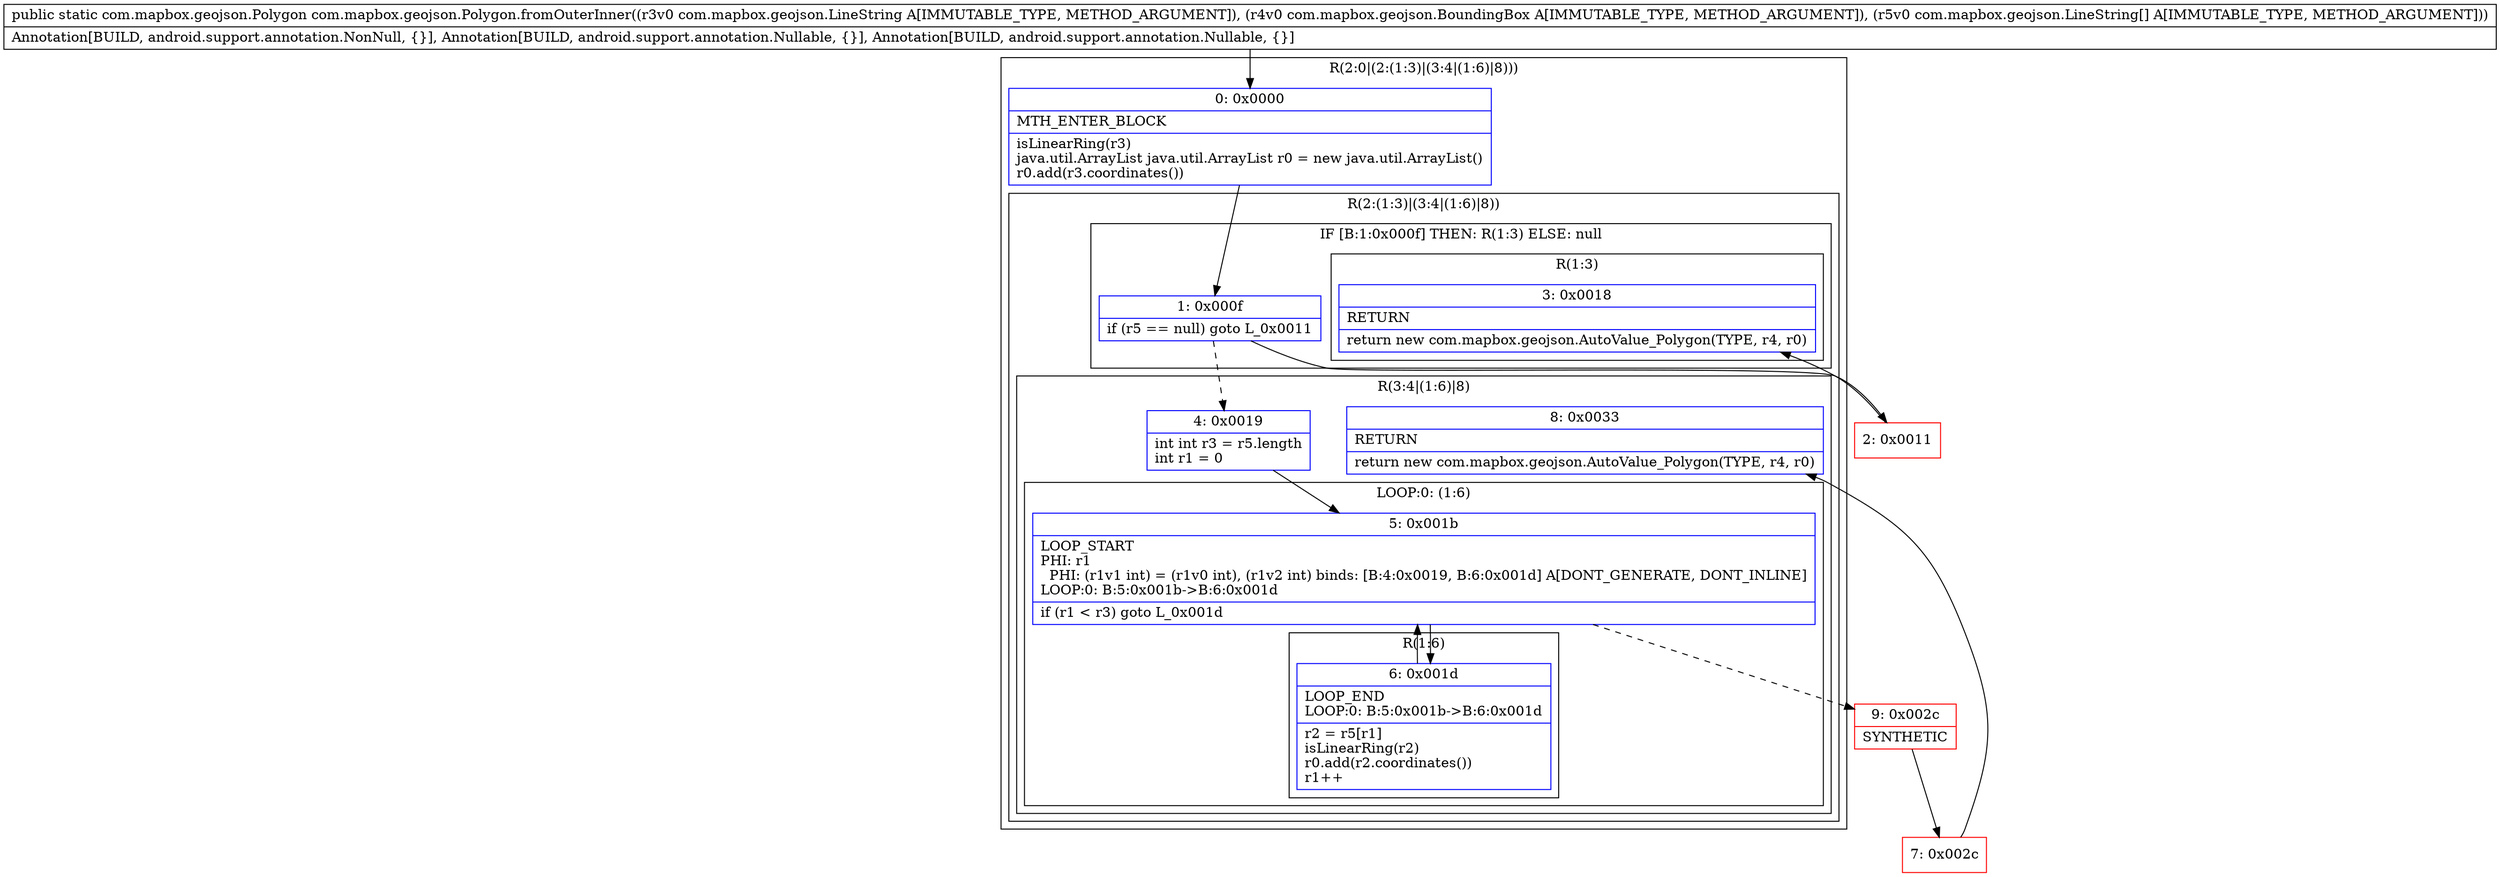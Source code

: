 digraph "CFG forcom.mapbox.geojson.Polygon.fromOuterInner(Lcom\/mapbox\/geojson\/LineString;Lcom\/mapbox\/geojson\/BoundingBox;[Lcom\/mapbox\/geojson\/LineString;)Lcom\/mapbox\/geojson\/Polygon;" {
subgraph cluster_Region_1179969945 {
label = "R(2:0|(2:(1:3)|(3:4|(1:6)|8)))";
node [shape=record,color=blue];
Node_0 [shape=record,label="{0\:\ 0x0000|MTH_ENTER_BLOCK\l|isLinearRing(r3)\ljava.util.ArrayList java.util.ArrayList r0 = new java.util.ArrayList()\lr0.add(r3.coordinates())\l}"];
subgraph cluster_Region_1522872970 {
label = "R(2:(1:3)|(3:4|(1:6)|8))";
node [shape=record,color=blue];
subgraph cluster_IfRegion_1185772626 {
label = "IF [B:1:0x000f] THEN: R(1:3) ELSE: null";
node [shape=record,color=blue];
Node_1 [shape=record,label="{1\:\ 0x000f|if (r5 == null) goto L_0x0011\l}"];
subgraph cluster_Region_821881564 {
label = "R(1:3)";
node [shape=record,color=blue];
Node_3 [shape=record,label="{3\:\ 0x0018|RETURN\l|return new com.mapbox.geojson.AutoValue_Polygon(TYPE, r4, r0)\l}"];
}
}
subgraph cluster_Region_1724450594 {
label = "R(3:4|(1:6)|8)";
node [shape=record,color=blue];
Node_4 [shape=record,label="{4\:\ 0x0019|int int r3 = r5.length\lint r1 = 0\l}"];
subgraph cluster_LoopRegion_617727735 {
label = "LOOP:0: (1:6)";
node [shape=record,color=blue];
Node_5 [shape=record,label="{5\:\ 0x001b|LOOP_START\lPHI: r1 \l  PHI: (r1v1 int) = (r1v0 int), (r1v2 int) binds: [B:4:0x0019, B:6:0x001d] A[DONT_GENERATE, DONT_INLINE]\lLOOP:0: B:5:0x001b\-\>B:6:0x001d\l|if (r1 \< r3) goto L_0x001d\l}"];
subgraph cluster_Region_1927465870 {
label = "R(1:6)";
node [shape=record,color=blue];
Node_6 [shape=record,label="{6\:\ 0x001d|LOOP_END\lLOOP:0: B:5:0x001b\-\>B:6:0x001d\l|r2 = r5[r1]\lisLinearRing(r2)\lr0.add(r2.coordinates())\lr1++\l}"];
}
}
Node_8 [shape=record,label="{8\:\ 0x0033|RETURN\l|return new com.mapbox.geojson.AutoValue_Polygon(TYPE, r4, r0)\l}"];
}
}
}
Node_2 [shape=record,color=red,label="{2\:\ 0x0011}"];
Node_7 [shape=record,color=red,label="{7\:\ 0x002c}"];
Node_9 [shape=record,color=red,label="{9\:\ 0x002c|SYNTHETIC\l}"];
MethodNode[shape=record,label="{public static com.mapbox.geojson.Polygon com.mapbox.geojson.Polygon.fromOuterInner((r3v0 com.mapbox.geojson.LineString A[IMMUTABLE_TYPE, METHOD_ARGUMENT]), (r4v0 com.mapbox.geojson.BoundingBox A[IMMUTABLE_TYPE, METHOD_ARGUMENT]), (r5v0 com.mapbox.geojson.LineString[] A[IMMUTABLE_TYPE, METHOD_ARGUMENT]))  | Annotation[BUILD, android.support.annotation.NonNull, \{\}], Annotation[BUILD, android.support.annotation.Nullable, \{\}], Annotation[BUILD, android.support.annotation.Nullable, \{\}]\l}"];
MethodNode -> Node_0;
Node_0 -> Node_1;
Node_1 -> Node_2;
Node_1 -> Node_4[style=dashed];
Node_4 -> Node_5;
Node_5 -> Node_6;
Node_5 -> Node_9[style=dashed];
Node_6 -> Node_5;
Node_2 -> Node_3;
Node_7 -> Node_8;
Node_9 -> Node_7;
}

